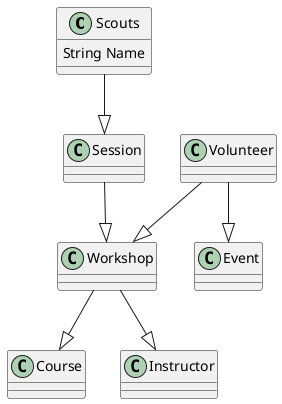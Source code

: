 @startuml
Class Scouts{
    String Name
}

Class Session{
    
}
Class Workshop{

}
Class Course{

}
Class Instructor{

}
Class Volunteer{

}
Scouts--|>Session
Session--|>Workshop
Workshop--|>Course
Workshop--|>Instructor
Volunteer--|>Workshop
Volunteer--|>Event
@enduml